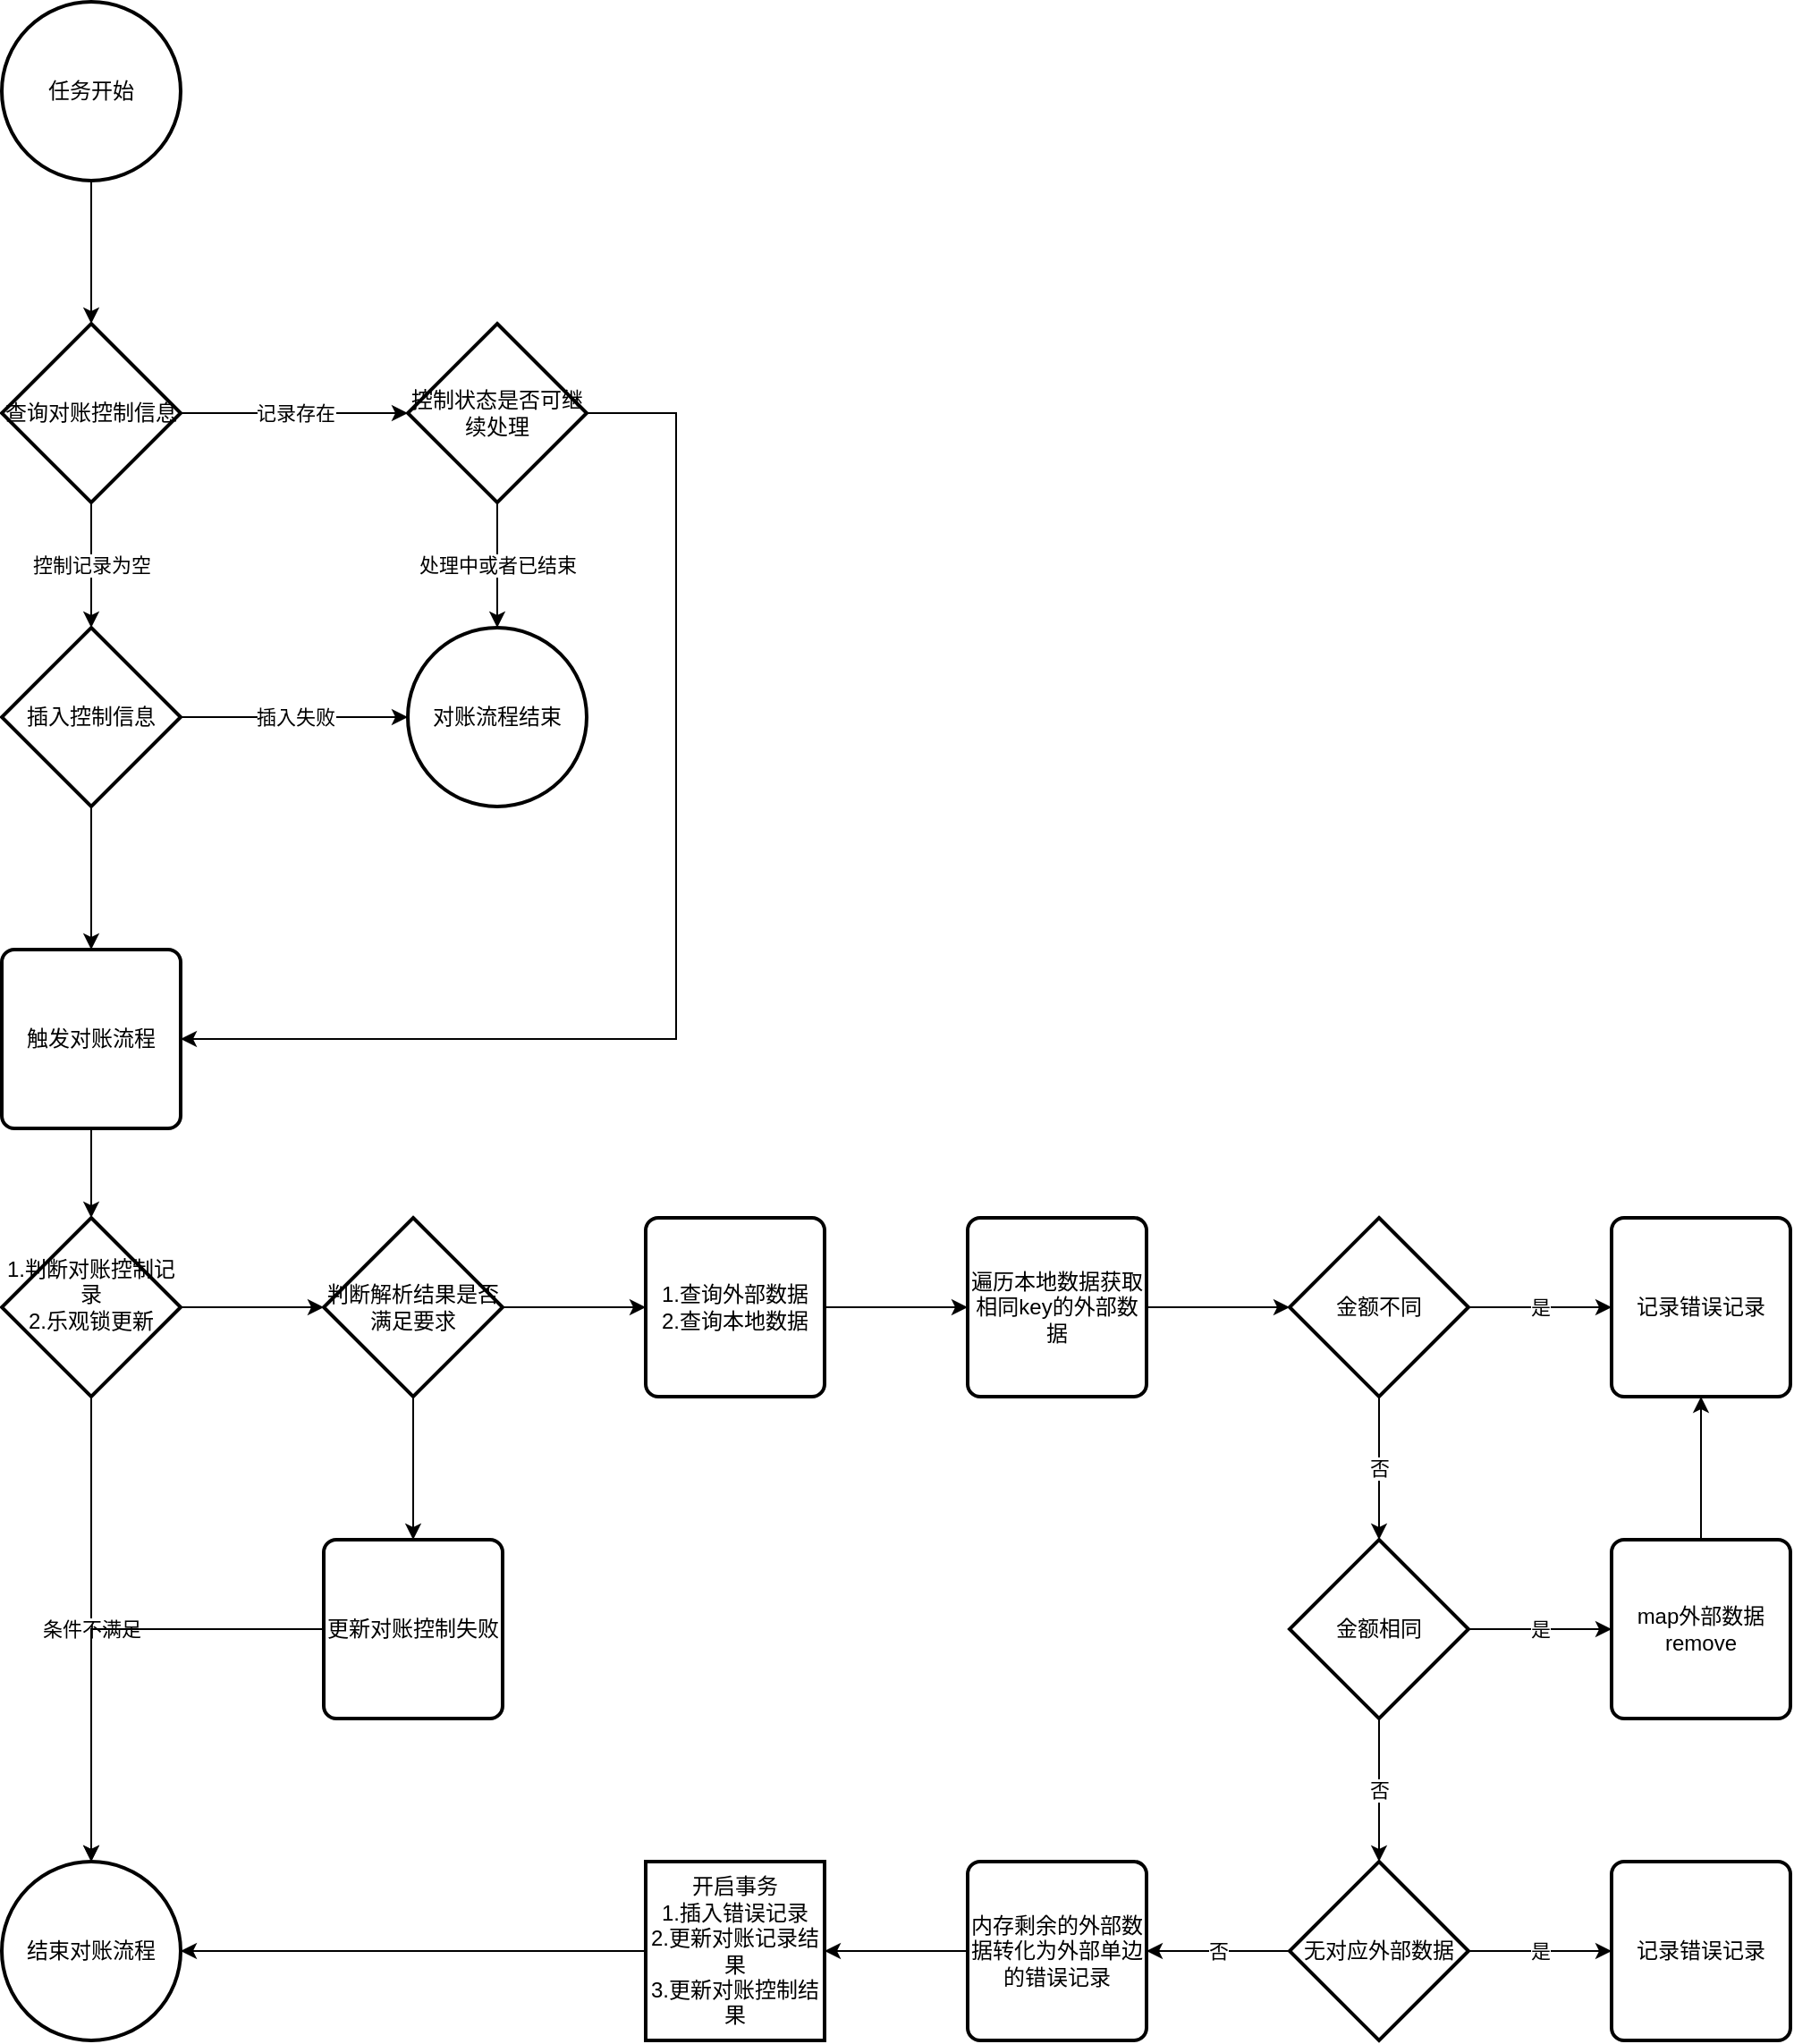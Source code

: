 <mxfile version="11.0.8" type="github"><diagram id="-w9e-e0GEL53rthxu7bP" name="第 1 页"><mxGraphModel dx="946" dy="550" grid="1" gridSize="10" guides="1" tooltips="1" connect="1" arrows="1" fold="1" page="1" pageScale="1" pageWidth="827" pageHeight="1169" math="0" shadow="0"><root><mxCell id="0"/><mxCell id="1" parent="0"/><mxCell id="7O-L9KL2kHQlJaUhyN09-3" value="" style="edgeStyle=orthogonalEdgeStyle;rounded=0;orthogonalLoop=1;jettySize=auto;html=1;" parent="1" source="7O-L9KL2kHQlJaUhyN09-1" target="7O-L9KL2kHQlJaUhyN09-2" edge="1"><mxGeometry relative="1" as="geometry"/></mxCell><mxCell id="7O-L9KL2kHQlJaUhyN09-1" value="任务开始" style="strokeWidth=2;html=1;shape=mxgraph.flowchart.start_2;whiteSpace=wrap;" parent="1" vertex="1"><mxGeometry x="363" y="40" width="100" height="100" as="geometry"/></mxCell><mxCell id="7O-L9KL2kHQlJaUhyN09-5" value="控制记录为空" style="edgeStyle=orthogonalEdgeStyle;rounded=0;orthogonalLoop=1;jettySize=auto;html=1;" parent="1" source="7O-L9KL2kHQlJaUhyN09-2" target="7O-L9KL2kHQlJaUhyN09-4" edge="1"><mxGeometry relative="1" as="geometry"/></mxCell><mxCell id="7O-L9KL2kHQlJaUhyN09-8" value="记录存在" style="edgeStyle=orthogonalEdgeStyle;rounded=0;orthogonalLoop=1;jettySize=auto;html=1;" parent="1" source="7O-L9KL2kHQlJaUhyN09-2" target="7O-L9KL2kHQlJaUhyN09-7" edge="1"><mxGeometry relative="1" as="geometry"/></mxCell><mxCell id="7O-L9KL2kHQlJaUhyN09-2" value="查询对账控制信息" style="strokeWidth=2;html=1;shape=mxgraph.flowchart.decision;whiteSpace=wrap;fontFamily=Helvetica;fontSize=12;fontColor=#000000;align=center;strokeColor=#000000;fillColor=#ffffff;" parent="1" vertex="1"><mxGeometry x="363" y="220" width="100" height="100" as="geometry"/></mxCell><mxCell id="7O-L9KL2kHQlJaUhyN09-10" value="处理中或者已结束" style="edgeStyle=orthogonalEdgeStyle;rounded=0;orthogonalLoop=1;jettySize=auto;html=1;" parent="1" source="7O-L9KL2kHQlJaUhyN09-7" target="7O-L9KL2kHQlJaUhyN09-9" edge="1"><mxGeometry relative="1" as="geometry"><Array as="points"><mxPoint x="640" y="460"/></Array></mxGeometry></mxCell><mxCell id="7O-L9KL2kHQlJaUhyN09-36" style="edgeStyle=orthogonalEdgeStyle;rounded=0;orthogonalLoop=1;jettySize=auto;html=1;" parent="1" source="7O-L9KL2kHQlJaUhyN09-7" edge="1"><mxGeometry relative="1" as="geometry"><Array as="points"><mxPoint x="740" y="270"/><mxPoint x="740" y="620"/></Array><mxPoint x="463" y="620" as="targetPoint"/></mxGeometry></mxCell><mxCell id="7O-L9KL2kHQlJaUhyN09-7" value="控制状态是否可继续处理" style="strokeWidth=2;html=1;shape=mxgraph.flowchart.decision;whiteSpace=wrap;fontFamily=Helvetica;fontSize=12;fontColor=#000000;align=center;strokeColor=#000000;fillColor=#ffffff;" parent="1" vertex="1"><mxGeometry x="590" y="220" width="100" height="100" as="geometry"/></mxCell><mxCell id="7O-L9KL2kHQlJaUhyN09-9" value="对账流程结束" style="strokeWidth=2;html=1;shape=mxgraph.flowchart.start_2;whiteSpace=wrap;fontFamily=Helvetica;fontSize=12;fontColor=#000000;align=center;strokeColor=#000000;fillColor=#ffffff;" parent="1" vertex="1"><mxGeometry x="590" y="390" width="100" height="100" as="geometry"/></mxCell><mxCell id="7O-L9KL2kHQlJaUhyN09-38" value="" style="edgeStyle=orthogonalEdgeStyle;rounded=0;orthogonalLoop=1;jettySize=auto;html=1;" parent="1" source="7O-L9KL2kHQlJaUhyN09-21" target="7O-L9KL2kHQlJaUhyN09-37" edge="1"><mxGeometry relative="1" as="geometry"/></mxCell><mxCell id="7O-L9KL2kHQlJaUhyN09-21" value="触发对账流程" style="rounded=1;whiteSpace=wrap;html=1;absoluteArcSize=1;arcSize=14;strokeWidth=2;fontFamily=Helvetica;fontSize=12;fontColor=#000000;align=center;strokeColor=#000000;fillColor=#ffffff;" parent="1" vertex="1"><mxGeometry x="363" y="570" width="100" height="100" as="geometry"/></mxCell><mxCell id="rnCNSocRFhu1c_8JY1k0-4" value="条件不满足" style="edgeStyle=orthogonalEdgeStyle;rounded=0;orthogonalLoop=1;jettySize=auto;html=1;" edge="1" parent="1" source="7O-L9KL2kHQlJaUhyN09-37" target="Ue5IO9bzIkWXgCMiIXQM-46"><mxGeometry relative="1" as="geometry"/></mxCell><mxCell id="rnCNSocRFhu1c_8JY1k0-6" value="" style="edgeStyle=orthogonalEdgeStyle;rounded=0;orthogonalLoop=1;jettySize=auto;html=1;" edge="1" parent="1" source="7O-L9KL2kHQlJaUhyN09-37" target="rnCNSocRFhu1c_8JY1k0-5"><mxGeometry relative="1" as="geometry"/></mxCell><mxCell id="7O-L9KL2kHQlJaUhyN09-37" value="&lt;div&gt;1.判断对账控制记录&lt;/div&gt;&lt;div&gt;2.乐观锁更新&lt;/div&gt;&lt;div&gt;&lt;br&gt;&lt;/div&gt;" style="strokeWidth=2;html=1;shape=mxgraph.flowchart.decision;whiteSpace=wrap;fontFamily=Helvetica;fontSize=12;fontColor=#000000;align=center;strokeColor=#000000;fillColor=#ffffff;" parent="1" vertex="1"><mxGeometry x="363" y="720" width="100" height="100" as="geometry"/></mxCell><mxCell id="rnCNSocRFhu1c_8JY1k0-7" value="" style="edgeStyle=orthogonalEdgeStyle;rounded=0;orthogonalLoop=1;jettySize=auto;html=1;" edge="1" parent="1" source="rnCNSocRFhu1c_8JY1k0-5" target="Ue5IO9bzIkWXgCMiIXQM-26"><mxGeometry relative="1" as="geometry"/></mxCell><mxCell id="rnCNSocRFhu1c_8JY1k0-9" value="" style="edgeStyle=orthogonalEdgeStyle;rounded=0;orthogonalLoop=1;jettySize=auto;html=1;" edge="1" parent="1" source="rnCNSocRFhu1c_8JY1k0-5" target="rnCNSocRFhu1c_8JY1k0-8"><mxGeometry relative="1" as="geometry"/></mxCell><mxCell id="rnCNSocRFhu1c_8JY1k0-5" value="判断解析结果是否满足要求" style="strokeWidth=2;html=1;shape=mxgraph.flowchart.decision;whiteSpace=wrap;fontFamily=Helvetica;fontSize=12;fontColor=#000000;align=center;strokeColor=#000000;fillColor=#ffffff;" vertex="1" parent="1"><mxGeometry x="543" y="720" width="100" height="100" as="geometry"/></mxCell><mxCell id="rnCNSocRFhu1c_8JY1k0-10" style="edgeStyle=orthogonalEdgeStyle;rounded=0;orthogonalLoop=1;jettySize=auto;html=1;" edge="1" parent="1" source="rnCNSocRFhu1c_8JY1k0-8" target="Ue5IO9bzIkWXgCMiIXQM-46"><mxGeometry relative="1" as="geometry"/></mxCell><mxCell id="rnCNSocRFhu1c_8JY1k0-8" value="更新对账控制失败" style="rounded=1;whiteSpace=wrap;html=1;absoluteArcSize=1;arcSize=14;strokeWidth=2;fontFamily=Helvetica;fontSize=12;fontColor=#000000;align=center;strokeColor=#000000;fillColor=#ffffff;" vertex="1" parent="1"><mxGeometry x="543" y="900" width="100" height="100" as="geometry"/></mxCell><mxCell id="Ue5IO9bzIkWXgCMiIXQM-29" value="" style="edgeStyle=orthogonalEdgeStyle;rounded=0;orthogonalLoop=1;jettySize=auto;html=1;" parent="1" source="Ue5IO9bzIkWXgCMiIXQM-26" target="Ue5IO9bzIkWXgCMiIXQM-28" edge="1"><mxGeometry relative="1" as="geometry"/></mxCell><mxCell id="Ue5IO9bzIkWXgCMiIXQM-26" value="&lt;div&gt;1.查询外部数据&lt;/div&gt;&lt;div&gt;2.查询本地数据&lt;br&gt;&lt;/div&gt;" style="rounded=1;whiteSpace=wrap;html=1;absoluteArcSize=1;arcSize=14;strokeWidth=2;fontFamily=Helvetica;fontSize=12;fontColor=#000000;align=center;strokeColor=#000000;fillColor=#ffffff;" parent="1" vertex="1"><mxGeometry x="723" y="720" width="100" height="100" as="geometry"/></mxCell><mxCell id="Ue5IO9bzIkWXgCMiIXQM-31" value="" style="edgeStyle=orthogonalEdgeStyle;rounded=0;orthogonalLoop=1;jettySize=auto;html=1;" parent="1" source="Ue5IO9bzIkWXgCMiIXQM-28" target="Ue5IO9bzIkWXgCMiIXQM-30" edge="1"><mxGeometry relative="1" as="geometry"/></mxCell><mxCell id="Ue5IO9bzIkWXgCMiIXQM-28" value="&lt;div&gt;遍历本地数据获取相同key的外部数据&lt;/div&gt;" style="rounded=1;whiteSpace=wrap;html=1;absoluteArcSize=1;arcSize=14;strokeWidth=2;fontFamily=Helvetica;fontSize=12;fontColor=#000000;align=center;strokeColor=#000000;fillColor=#ffffff;" parent="1" vertex="1"><mxGeometry x="903" y="720" width="100" height="100" as="geometry"/></mxCell><mxCell id="Ue5IO9bzIkWXgCMiIXQM-33" value="否" style="edgeStyle=orthogonalEdgeStyle;rounded=0;orthogonalLoop=1;jettySize=auto;html=1;" parent="1" source="Ue5IO9bzIkWXgCMiIXQM-30" target="Ue5IO9bzIkWXgCMiIXQM-32" edge="1"><mxGeometry relative="1" as="geometry"/></mxCell><mxCell id="Ue5IO9bzIkWXgCMiIXQM-37" value="是" style="edgeStyle=orthogonalEdgeStyle;rounded=0;orthogonalLoop=1;jettySize=auto;html=1;" parent="1" source="Ue5IO9bzIkWXgCMiIXQM-30" target="Ue5IO9bzIkWXgCMiIXQM-36" edge="1"><mxGeometry relative="1" as="geometry"/></mxCell><mxCell id="Ue5IO9bzIkWXgCMiIXQM-30" value="金额不同" style="strokeWidth=2;html=1;shape=mxgraph.flowchart.decision;whiteSpace=wrap;fontFamily=Helvetica;fontSize=12;fontColor=#000000;align=center;strokeColor=#000000;fillColor=#ffffff;" parent="1" vertex="1"><mxGeometry x="1083" y="720" width="100" height="100" as="geometry"/></mxCell><mxCell id="Ue5IO9bzIkWXgCMiIXQM-36" value="记录错误记录" style="rounded=1;whiteSpace=wrap;html=1;absoluteArcSize=1;arcSize=14;strokeWidth=2;fontFamily=Helvetica;fontSize=12;fontColor=#000000;align=center;strokeColor=#000000;fillColor=#ffffff;" parent="1" vertex="1"><mxGeometry x="1263" y="720" width="100" height="100" as="geometry"/></mxCell><mxCell id="Ue5IO9bzIkWXgCMiIXQM-35" value="否" style="edgeStyle=orthogonalEdgeStyle;rounded=0;orthogonalLoop=1;jettySize=auto;html=1;" parent="1" source="Ue5IO9bzIkWXgCMiIXQM-32" target="Ue5IO9bzIkWXgCMiIXQM-34" edge="1"><mxGeometry relative="1" as="geometry"/></mxCell><mxCell id="Ue5IO9bzIkWXgCMiIXQM-39" value="是" style="edgeStyle=orthogonalEdgeStyle;rounded=0;orthogonalLoop=1;jettySize=auto;html=1;" parent="1" source="Ue5IO9bzIkWXgCMiIXQM-32" target="Ue5IO9bzIkWXgCMiIXQM-38" edge="1"><mxGeometry relative="1" as="geometry"/></mxCell><mxCell id="Ue5IO9bzIkWXgCMiIXQM-32" value="金额相同" style="strokeWidth=2;html=1;shape=mxgraph.flowchart.decision;whiteSpace=wrap;fontFamily=Helvetica;fontSize=12;fontColor=#000000;align=center;strokeColor=#000000;fillColor=#ffffff;" parent="1" vertex="1"><mxGeometry x="1083" y="900" width="100" height="100" as="geometry"/></mxCell><mxCell id="Ue5IO9bzIkWXgCMiIXQM-40" value="" style="edgeStyle=orthogonalEdgeStyle;rounded=0;orthogonalLoop=1;jettySize=auto;html=1;" parent="1" source="Ue5IO9bzIkWXgCMiIXQM-38" target="Ue5IO9bzIkWXgCMiIXQM-36" edge="1"><mxGeometry relative="1" as="geometry"/></mxCell><mxCell id="Ue5IO9bzIkWXgCMiIXQM-38" value="map外部数据remove" style="rounded=1;whiteSpace=wrap;html=1;absoluteArcSize=1;arcSize=14;strokeWidth=2;fontFamily=Helvetica;fontSize=12;fontColor=#000000;align=center;strokeColor=#000000;fillColor=#ffffff;" parent="1" vertex="1"><mxGeometry x="1263" y="900" width="100" height="100" as="geometry"/></mxCell><mxCell id="Ue5IO9bzIkWXgCMiIXQM-42" value="是" style="edgeStyle=orthogonalEdgeStyle;rounded=0;orthogonalLoop=1;jettySize=auto;html=1;" parent="1" source="Ue5IO9bzIkWXgCMiIXQM-34" target="Ue5IO9bzIkWXgCMiIXQM-41" edge="1"><mxGeometry relative="1" as="geometry"/></mxCell><mxCell id="Ue5IO9bzIkWXgCMiIXQM-44" value="否" style="edgeStyle=orthogonalEdgeStyle;rounded=0;orthogonalLoop=1;jettySize=auto;html=1;" parent="1" source="Ue5IO9bzIkWXgCMiIXQM-34" target="Ue5IO9bzIkWXgCMiIXQM-43" edge="1"><mxGeometry relative="1" as="geometry"/></mxCell><mxCell id="Ue5IO9bzIkWXgCMiIXQM-34" value="无对应外部数据" style="strokeWidth=2;html=1;shape=mxgraph.flowchart.decision;whiteSpace=wrap;fontFamily=Helvetica;fontSize=12;fontColor=#000000;align=center;strokeColor=#000000;fillColor=#ffffff;" parent="1" vertex="1"><mxGeometry x="1083" y="1080" width="100" height="100" as="geometry"/></mxCell><mxCell id="_Tnf01wYiLCRWvJhrUny-2" value="" style="edgeStyle=orthogonalEdgeStyle;rounded=0;orthogonalLoop=1;jettySize=auto;html=1;" parent="1" source="Ue5IO9bzIkWXgCMiIXQM-43" target="_Tnf01wYiLCRWvJhrUny-1" edge="1"><mxGeometry relative="1" as="geometry"/></mxCell><mxCell id="Ue5IO9bzIkWXgCMiIXQM-43" value="内存剩余的外部数据转化为外部单边的错误记录" style="rounded=1;whiteSpace=wrap;html=1;absoluteArcSize=1;arcSize=14;strokeWidth=2;fontFamily=Helvetica;fontSize=12;fontColor=#000000;align=center;strokeColor=#000000;fillColor=#ffffff;" parent="1" vertex="1"><mxGeometry x="903" y="1080" width="100" height="100" as="geometry"/></mxCell><mxCell id="_Tnf01wYiLCRWvJhrUny-4" value="" style="edgeStyle=orthogonalEdgeStyle;rounded=0;orthogonalLoop=1;jettySize=auto;html=1;" parent="1" source="_Tnf01wYiLCRWvJhrUny-1" target="Ue5IO9bzIkWXgCMiIXQM-46" edge="1"><mxGeometry relative="1" as="geometry"><mxPoint x="463" y="1130" as="targetPoint"/></mxGeometry></mxCell><mxCell id="_Tnf01wYiLCRWvJhrUny-1" value="&lt;div&gt;开启事务&lt;/div&gt;&lt;div&gt;1.插入错误记录&lt;/div&gt;&lt;div&gt;2.更新对账记录结果&lt;/div&gt;&lt;div&gt;3.更新对账控制结果&lt;br&gt;&lt;/div&gt;" style="whiteSpace=wrap;html=1;aspect=fixed;fontFamily=Helvetica;fontSize=12;fontColor=#000000;align=center;strokeColor=#000000;strokeWidth=2;fillColor=#ffffff;" parent="1" vertex="1"><mxGeometry x="723" y="1080" width="100" height="100" as="geometry"/></mxCell><mxCell id="Ue5IO9bzIkWXgCMiIXQM-41" value="记录错误记录" style="rounded=1;whiteSpace=wrap;html=1;absoluteArcSize=1;arcSize=14;strokeWidth=2;fontFamily=Helvetica;fontSize=12;fontColor=#000000;align=center;strokeColor=#000000;fillColor=#ffffff;" parent="1" vertex="1"><mxGeometry x="1263" y="1080" width="100" height="100" as="geometry"/></mxCell><mxCell id="Ue5IO9bzIkWXgCMiIXQM-46" value="结束对账流程" style="strokeWidth=2;html=1;shape=mxgraph.flowchart.start_2;whiteSpace=wrap;fontFamily=Helvetica;fontSize=12;fontColor=#000000;align=center;strokeColor=#000000;fillColor=#ffffff;" parent="1" vertex="1"><mxGeometry x="363" y="1080" width="100" height="100" as="geometry"/></mxCell><mxCell id="7O-L9KL2kHQlJaUhyN09-12" value="插入失败" style="edgeStyle=orthogonalEdgeStyle;rounded=0;orthogonalLoop=1;jettySize=auto;html=1;exitX=1;exitY=0.5;exitDx=0;exitDy=0;exitPerimeter=0;" parent="1" source="7O-L9KL2kHQlJaUhyN09-4" target="7O-L9KL2kHQlJaUhyN09-9" edge="1"><mxGeometry relative="1" as="geometry"><mxPoint x="360" y="440" as="sourcePoint"/><Array as="points"/></mxGeometry></mxCell><mxCell id="7O-L9KL2kHQlJaUhyN09-33" value="" style="edgeStyle=orthogonalEdgeStyle;rounded=0;orthogonalLoop=1;jettySize=auto;html=1;" parent="1" source="7O-L9KL2kHQlJaUhyN09-4" edge="1"><mxGeometry relative="1" as="geometry"><mxPoint x="413" y="570" as="targetPoint"/></mxGeometry></mxCell><mxCell id="7O-L9KL2kHQlJaUhyN09-4" value="插入控制信息" style="strokeWidth=2;html=1;shape=mxgraph.flowchart.decision;whiteSpace=wrap;fontFamily=Helvetica;fontSize=12;fontColor=#000000;align=center;strokeColor=#000000;fillColor=#ffffff;" parent="1" vertex="1"><mxGeometry x="363" y="390" width="100" height="100" as="geometry"/></mxCell></root></mxGraphModel></diagram></mxfile>